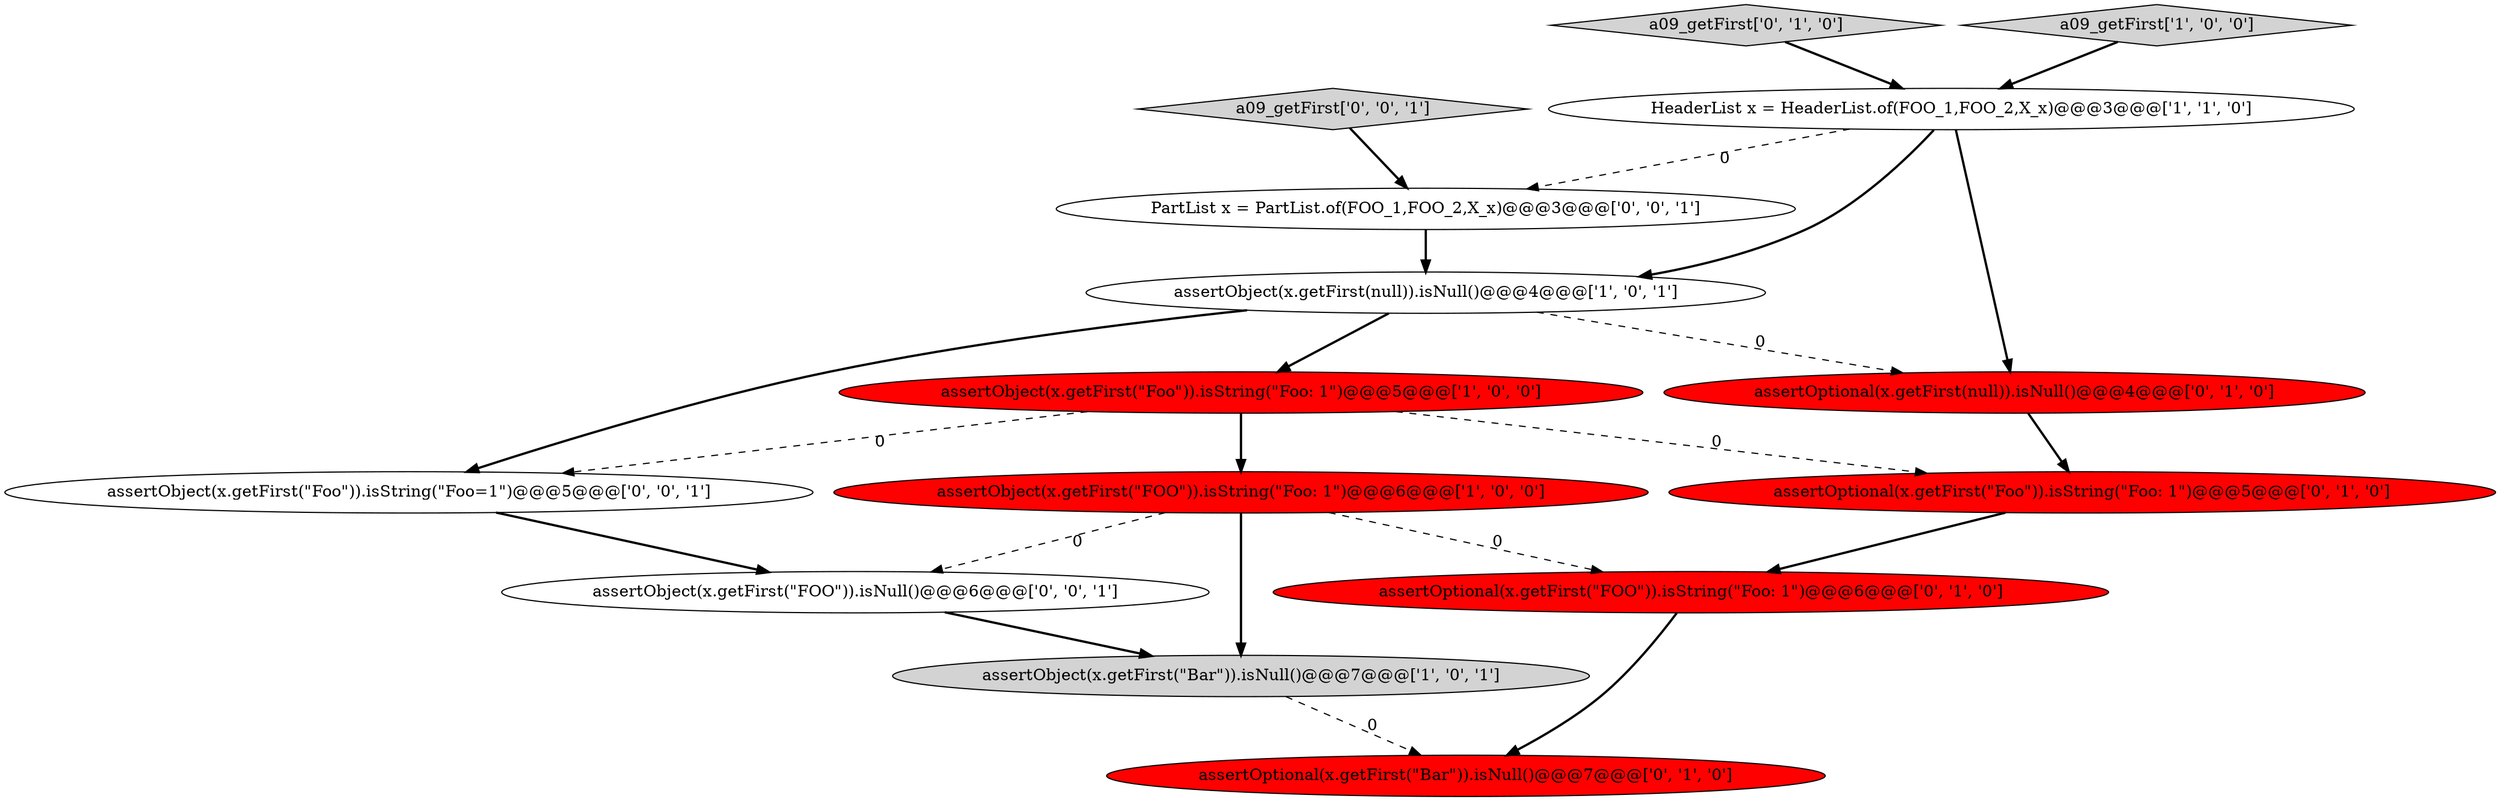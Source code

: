 digraph {
13 [style = filled, label = "PartList x = PartList.of(FOO_1,FOO_2,X_x)@@@3@@@['0', '0', '1']", fillcolor = white, shape = ellipse image = "AAA0AAABBB3BBB"];
12 [style = filled, label = "assertObject(x.getFirst(\"Foo\")).isString(\"Foo=1\")@@@5@@@['0', '0', '1']", fillcolor = white, shape = ellipse image = "AAA0AAABBB3BBB"];
14 [style = filled, label = "assertObject(x.getFirst(\"FOO\")).isNull()@@@6@@@['0', '0', '1']", fillcolor = white, shape = ellipse image = "AAA0AAABBB3BBB"];
5 [style = filled, label = "assertObject(x.getFirst(\"Foo\")).isString(\"Foo: 1\")@@@5@@@['1', '0', '0']", fillcolor = red, shape = ellipse image = "AAA1AAABBB1BBB"];
11 [style = filled, label = "a09_getFirst['0', '0', '1']", fillcolor = lightgray, shape = diamond image = "AAA0AAABBB3BBB"];
9 [style = filled, label = "a09_getFirst['0', '1', '0']", fillcolor = lightgray, shape = diamond image = "AAA0AAABBB2BBB"];
1 [style = filled, label = "assertObject(x.getFirst(\"Bar\")).isNull()@@@7@@@['1', '0', '1']", fillcolor = lightgray, shape = ellipse image = "AAA0AAABBB1BBB"];
10 [style = filled, label = "assertOptional(x.getFirst(\"Foo\")).isString(\"Foo: 1\")@@@5@@@['0', '1', '0']", fillcolor = red, shape = ellipse image = "AAA1AAABBB2BBB"];
6 [style = filled, label = "assertOptional(x.getFirst(\"Bar\")).isNull()@@@7@@@['0', '1', '0']", fillcolor = red, shape = ellipse image = "AAA1AAABBB2BBB"];
7 [style = filled, label = "assertOptional(x.getFirst(null)).isNull()@@@4@@@['0', '1', '0']", fillcolor = red, shape = ellipse image = "AAA1AAABBB2BBB"];
2 [style = filled, label = "a09_getFirst['1', '0', '0']", fillcolor = lightgray, shape = diamond image = "AAA0AAABBB1BBB"];
3 [style = filled, label = "HeaderList x = HeaderList.of(FOO_1,FOO_2,X_x)@@@3@@@['1', '1', '0']", fillcolor = white, shape = ellipse image = "AAA0AAABBB1BBB"];
0 [style = filled, label = "assertObject(x.getFirst(null)).isNull()@@@4@@@['1', '0', '1']", fillcolor = white, shape = ellipse image = "AAA0AAABBB1BBB"];
8 [style = filled, label = "assertOptional(x.getFirst(\"FOO\")).isString(\"Foo: 1\")@@@6@@@['0', '1', '0']", fillcolor = red, shape = ellipse image = "AAA1AAABBB2BBB"];
4 [style = filled, label = "assertObject(x.getFirst(\"FOO\")).isString(\"Foo: 1\")@@@6@@@['1', '0', '0']", fillcolor = red, shape = ellipse image = "AAA1AAABBB1BBB"];
5->12 [style = dashed, label="0"];
7->10 [style = bold, label=""];
0->12 [style = bold, label=""];
2->3 [style = bold, label=""];
8->6 [style = bold, label=""];
3->13 [style = dashed, label="0"];
3->0 [style = bold, label=""];
14->1 [style = bold, label=""];
10->8 [style = bold, label=""];
5->10 [style = dashed, label="0"];
3->7 [style = bold, label=""];
1->6 [style = dashed, label="0"];
11->13 [style = bold, label=""];
5->4 [style = bold, label=""];
12->14 [style = bold, label=""];
4->8 [style = dashed, label="0"];
9->3 [style = bold, label=""];
4->14 [style = dashed, label="0"];
4->1 [style = bold, label=""];
0->7 [style = dashed, label="0"];
0->5 [style = bold, label=""];
13->0 [style = bold, label=""];
}
